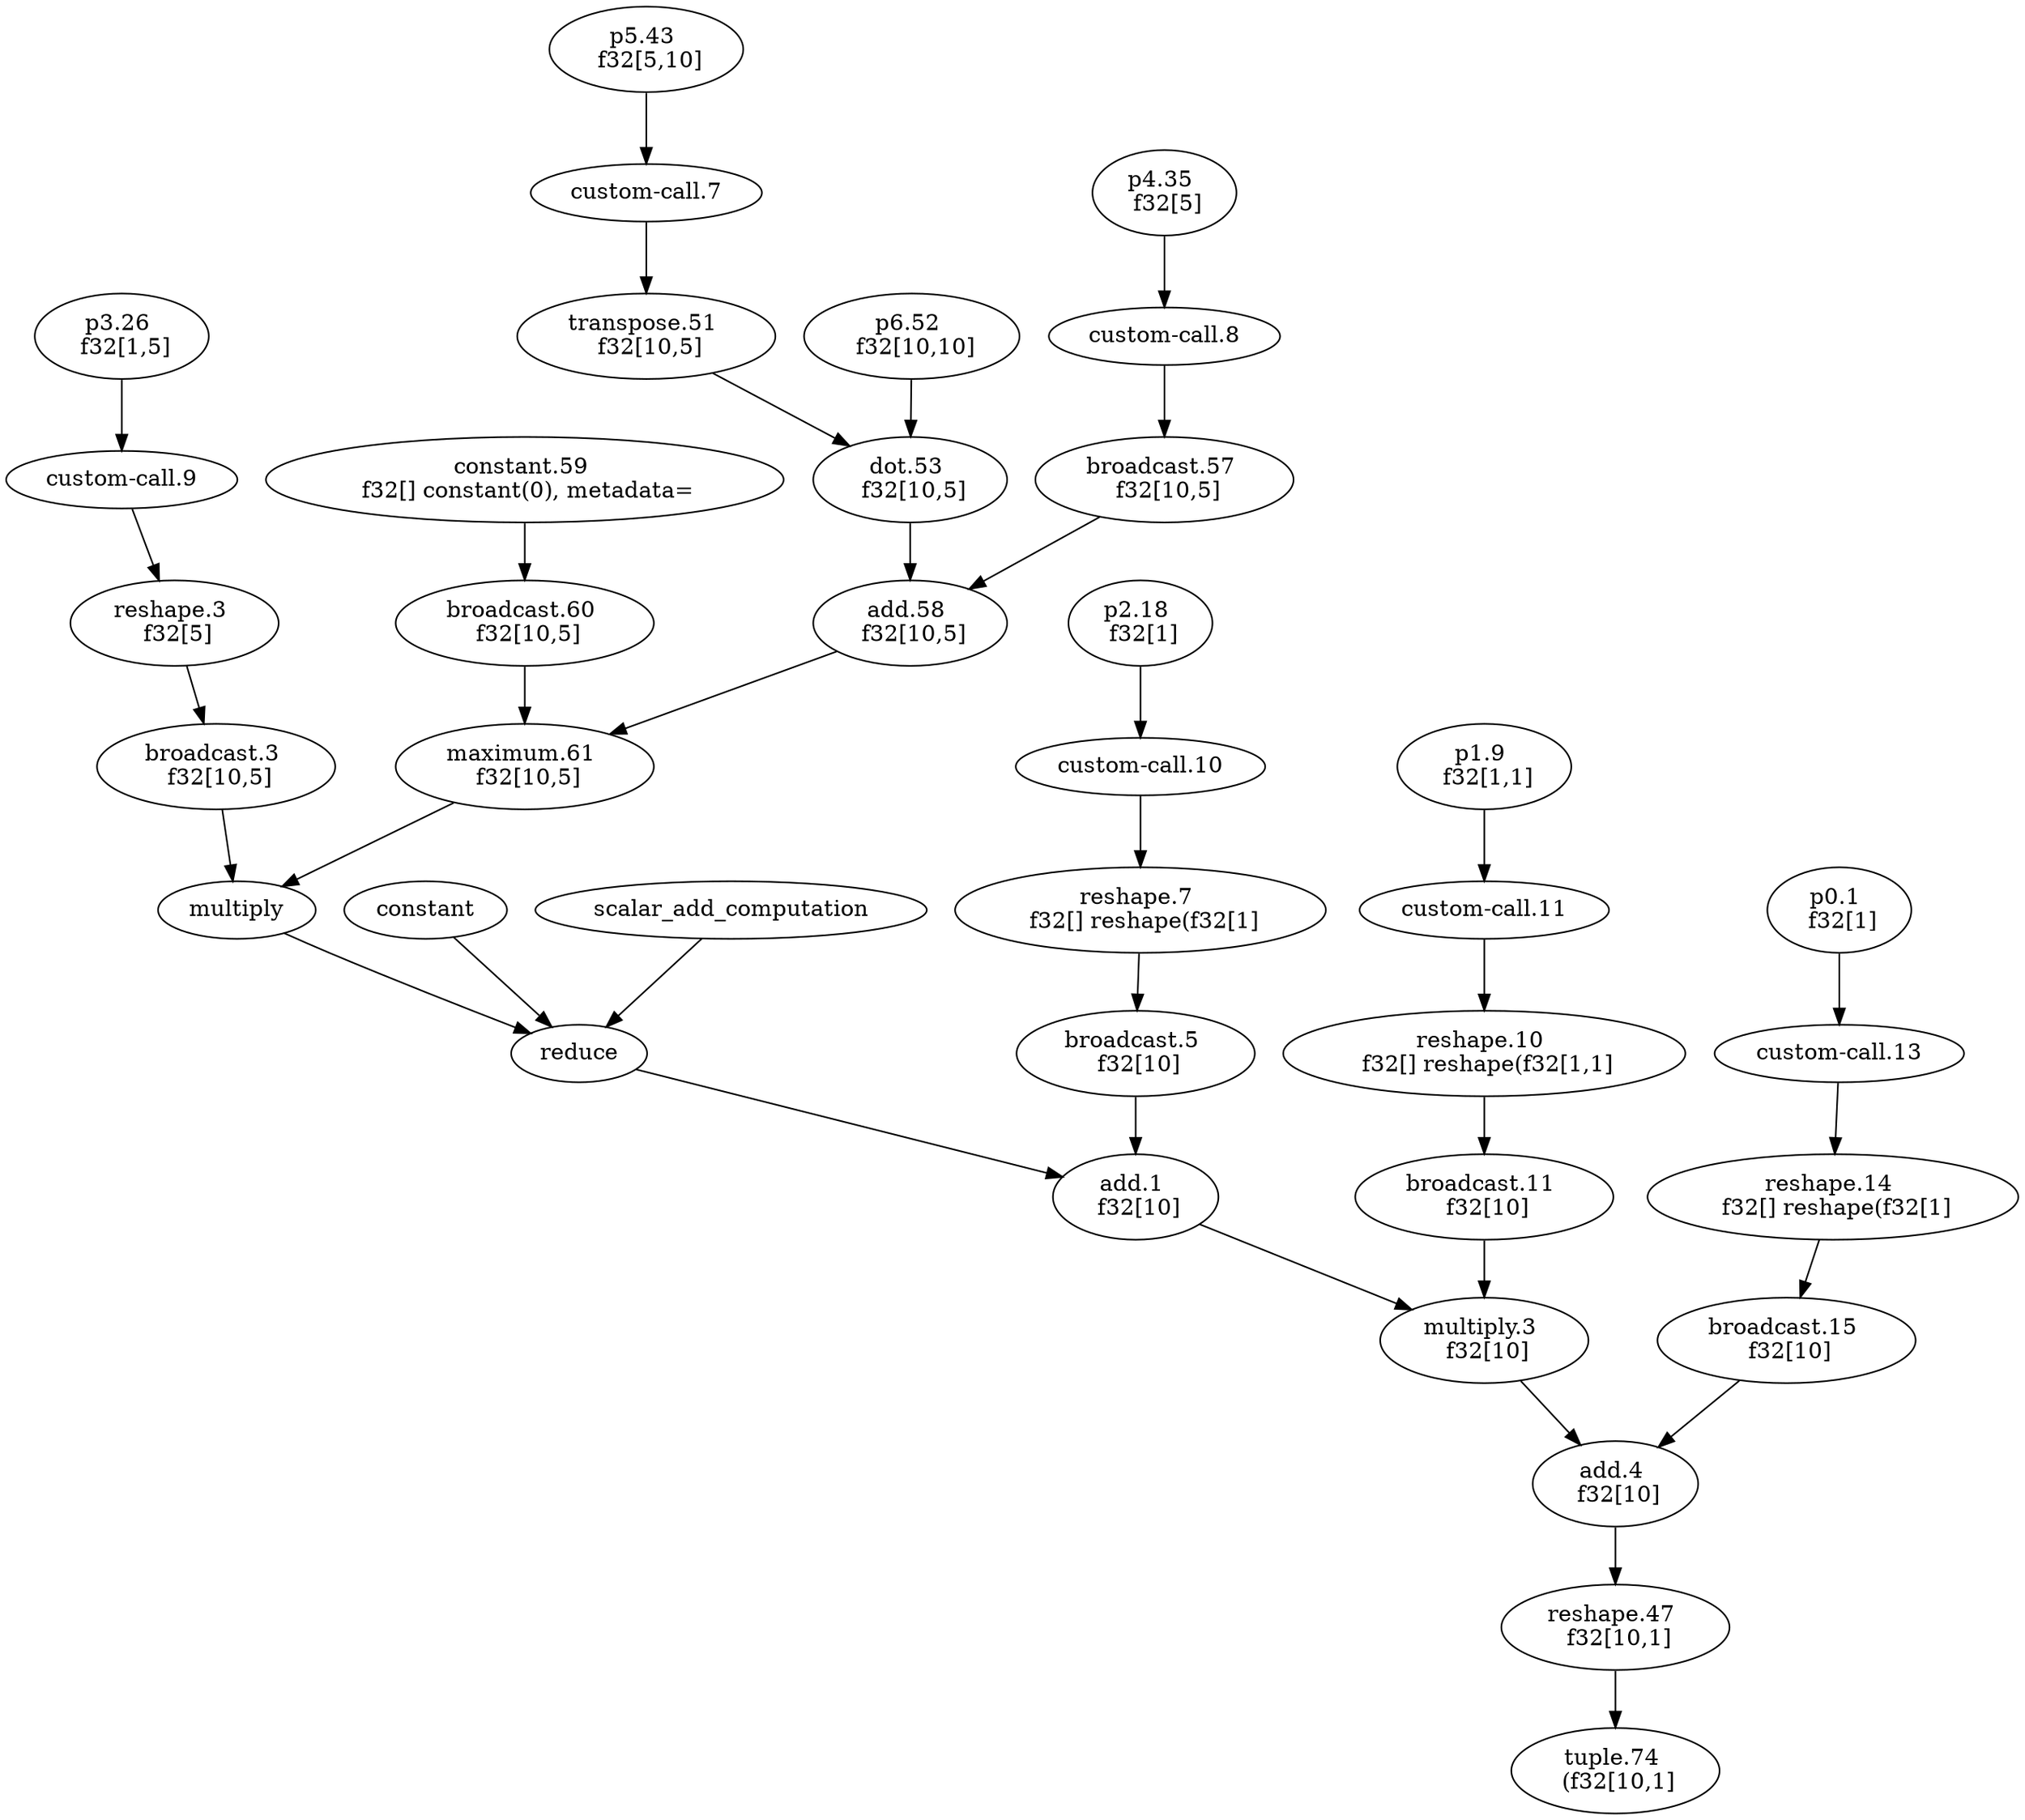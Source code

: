 digraph HloModule {
	"p6.52" [label="p6.52 \n f32[10,10]"];
	"p5.43" [label="p5.43 \n f32[5,10]"];
	"transpose.51" [label="transpose.51 \n f32[10,5]"];
	"dot.53" [label="dot.53 \n f32[10,5]"];
	"p4.35" [label="p4.35 \n f32[5]"];
	"broadcast.57" [label="broadcast.57 \n f32[10,5]"];
	"add.58" [label="add.58 \n f32[10,5]"];
	"constant.59" [label="constant.59 \n f32[] constant(0), metadata="];
	"broadcast.60" [label="broadcast.60 \n f32[10,5]"];
	"maximum.61" [label="maximum.61 \n f32[10,5]"];
	"p3.26" [label="p3.26 \n f32[1,5]"];
	"reshape.3" [label="reshape.3 \n f32[5]"];
	"broadcast.3" [label="broadcast.3 \n f32[10,5]"];
	"p2.18" [label="p2.18 \n f32[1]"];
	"reshape.7" [label="reshape.7 \n f32[] reshape(f32[1]"];
	"broadcast.5" [label="broadcast.5 \n f32[10]"];
	"add.1" [label="add.1 \n f32[10]"];
	"p1.9" [label="p1.9 \n f32[1,1]"];
	"reshape.10" [label="reshape.10 \n f32[] reshape(f32[1,1]"];
	"broadcast.11" [label="broadcast.11 \n f32[10]"];
	"multiply.3" [label="multiply.3 \n f32[10]"];
	"p0.1" [label="p0.1 \n f32[1]"];
	"reshape.14" [label="reshape.14 \n f32[] reshape(f32[1]"];
	"broadcast.15" [label="broadcast.15 \n f32[10]"];
	"add.4" [label="add.4 \n f32[10]"];
	"reshape.47" [label="reshape.47 \n f32[10,1]"];
	"tuple.74" [label="tuple.74 \n (f32[10,1]"]; 
 	"p5.43" -> "custom-call.7";
	"custom-call.7" -> "transpose.51";
	"p6.52" -> "dot.53";
	"transpose.51" -> "dot.53";
	"p4.35" -> "custom-call.8";
	"custom-call.8" -> "broadcast.57";
	"dot.53" -> "add.58";
	"broadcast.57" -> "add.58";
	"constant.59" -> "broadcast.60";
	"add.58" -> "maximum.61";
	"broadcast.60" -> "maximum.61";
	"p3.26" -> "custom-call.9";
	"custom-call.9" -> "reshape.3";
	"reshape.3" -> "broadcast.3";
	"maximum.61" -> "multiply";
	"broadcast.3" -> "multiply";
	"multiply" -> "reduce";
	"constant" -> "reduce";
	"scalar_add_computation" -> "reduce";
	"p2.18" -> "custom-call.10";
	"custom-call.10" -> "reshape.7";
	"reshape.7" -> "broadcast.5";
	"reduce" -> "add.1";
	"broadcast.5" -> "add.1";
	"p1.9" -> "custom-call.11";
	"custom-call.11" -> "reshape.10";
	"reshape.10" -> "broadcast.11";
	"add.1" -> "multiply.3";
	"broadcast.11" -> "multiply.3";
	"p0.1" -> "custom-call.13";
	"custom-call.13" -> "reshape.14";
	"reshape.14" -> "broadcast.15";
	"multiply.3" -> "add.4";
	"broadcast.15" -> "add.4";
	"add.4" -> "reshape.47";
	"reshape.47" -> "tuple.74";
}